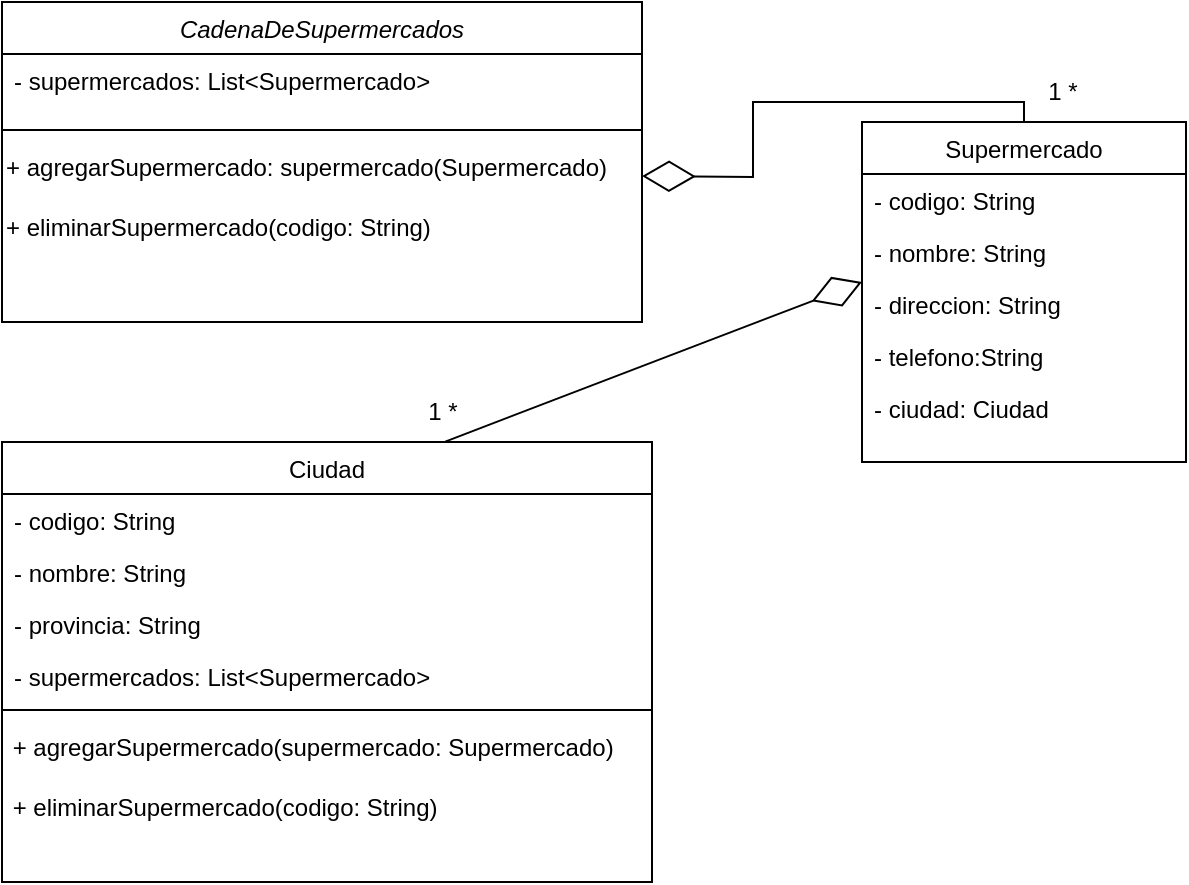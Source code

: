 <mxfile version="24.2.5" type="github">
  <diagram id="C5RBs43oDa-KdzZeNtuy" name="Page-1">
    <mxGraphModel dx="911" dy="548" grid="1" gridSize="10" guides="1" tooltips="1" connect="1" arrows="1" fold="1" page="1" pageScale="1" pageWidth="827" pageHeight="1169" math="0" shadow="0">
      <root>
        <mxCell id="WIyWlLk6GJQsqaUBKTNV-0" />
        <mxCell id="WIyWlLk6GJQsqaUBKTNV-1" parent="WIyWlLk6GJQsqaUBKTNV-0" />
        <mxCell id="zkfFHV4jXpPFQw0GAbJ--0" value="CadenaDeSupermercados" style="swimlane;fontStyle=2;align=center;verticalAlign=top;childLayout=stackLayout;horizontal=1;startSize=26;horizontalStack=0;resizeParent=1;resizeLast=0;collapsible=1;marginBottom=0;rounded=0;shadow=0;strokeWidth=1;" parent="WIyWlLk6GJQsqaUBKTNV-1" vertex="1">
          <mxGeometry x="140" y="50" width="320" height="160" as="geometry">
            <mxRectangle x="230" y="140" width="160" height="26" as="alternateBounds" />
          </mxGeometry>
        </mxCell>
        <mxCell id="zkfFHV4jXpPFQw0GAbJ--1" value="- supermercados: List&lt;Supermercado&gt;" style="text;align=left;verticalAlign=top;spacingLeft=4;spacingRight=4;overflow=hidden;rotatable=0;points=[[0,0.5],[1,0.5]];portConstraint=eastwest;" parent="zkfFHV4jXpPFQw0GAbJ--0" vertex="1">
          <mxGeometry y="26" width="320" height="34" as="geometry" />
        </mxCell>
        <mxCell id="7L2MjSYB4aP6mleVlIrZ-0" value="" style="line;html=1;strokeWidth=1;align=left;verticalAlign=middle;spacingTop=-1;spacingLeft=3;spacingRight=3;rotatable=0;labelPosition=right;points=[];portConstraint=eastwest;" parent="zkfFHV4jXpPFQw0GAbJ--0" vertex="1">
          <mxGeometry y="60" width="320" height="8" as="geometry" />
        </mxCell>
        <mxCell id="7L2MjSYB4aP6mleVlIrZ-1" value="+ agregarSupermercado: supermercado(Supermercado)" style="text;html=1;align=left;verticalAlign=middle;resizable=0;points=[];autosize=1;strokeColor=none;fillColor=none;" parent="zkfFHV4jXpPFQw0GAbJ--0" vertex="1">
          <mxGeometry y="68" width="320" height="30" as="geometry" />
        </mxCell>
        <mxCell id="7L2MjSYB4aP6mleVlIrZ-3" value="+ eliminarSupermercado(codigo: String)" style="text;html=1;align=left;verticalAlign=middle;resizable=0;points=[];autosize=1;strokeColor=none;fillColor=none;" parent="zkfFHV4jXpPFQw0GAbJ--0" vertex="1">
          <mxGeometry y="98" width="320" height="30" as="geometry" />
        </mxCell>
        <mxCell id="zkfFHV4jXpPFQw0GAbJ--6" value="Ciudad" style="swimlane;fontStyle=0;align=center;verticalAlign=top;childLayout=stackLayout;horizontal=1;startSize=26;horizontalStack=0;resizeParent=1;resizeLast=0;collapsible=1;marginBottom=0;rounded=0;shadow=0;strokeWidth=1;" parent="WIyWlLk6GJQsqaUBKTNV-1" vertex="1">
          <mxGeometry x="140" y="270" width="325" height="220" as="geometry">
            <mxRectangle x="130" y="380" width="160" height="26" as="alternateBounds" />
          </mxGeometry>
        </mxCell>
        <mxCell id="zkfFHV4jXpPFQw0GAbJ--7" value="- codigo: String" style="text;align=left;verticalAlign=top;spacingLeft=4;spacingRight=4;overflow=hidden;rotatable=0;points=[[0,0.5],[1,0.5]];portConstraint=eastwest;" parent="zkfFHV4jXpPFQw0GAbJ--6" vertex="1">
          <mxGeometry y="26" width="325" height="26" as="geometry" />
        </mxCell>
        <mxCell id="zkfFHV4jXpPFQw0GAbJ--8" value="- nombre: String" style="text;align=left;verticalAlign=top;spacingLeft=4;spacingRight=4;overflow=hidden;rotatable=0;points=[[0,0.5],[1,0.5]];portConstraint=eastwest;rounded=0;shadow=0;html=0;" parent="zkfFHV4jXpPFQw0GAbJ--6" vertex="1">
          <mxGeometry y="52" width="325" height="26" as="geometry" />
        </mxCell>
        <mxCell id="zkfFHV4jXpPFQw0GAbJ--10" value="- provincia: String" style="text;align=left;verticalAlign=top;spacingLeft=4;spacingRight=4;overflow=hidden;rotatable=0;points=[[0,0.5],[1,0.5]];portConstraint=eastwest;fontStyle=0" parent="zkfFHV4jXpPFQw0GAbJ--6" vertex="1">
          <mxGeometry y="78" width="325" height="26" as="geometry" />
        </mxCell>
        <mxCell id="zkfFHV4jXpPFQw0GAbJ--11" value="- supermercados: List&lt;Supermercado&gt;" style="text;align=left;verticalAlign=top;spacingLeft=4;spacingRight=4;overflow=hidden;rotatable=0;points=[[0,0.5],[1,0.5]];portConstraint=eastwest;" parent="zkfFHV4jXpPFQw0GAbJ--6" vertex="1">
          <mxGeometry y="104" width="325" height="26" as="geometry" />
        </mxCell>
        <mxCell id="zkfFHV4jXpPFQw0GAbJ--9" value="" style="line;html=1;strokeWidth=1;align=left;verticalAlign=middle;spacingTop=-1;spacingLeft=3;spacingRight=3;rotatable=0;labelPosition=right;points=[];portConstraint=eastwest;" parent="zkfFHV4jXpPFQw0GAbJ--6" vertex="1">
          <mxGeometry y="130" width="325" height="8" as="geometry" />
        </mxCell>
        <mxCell id="7L2MjSYB4aP6mleVlIrZ-6" value="&amp;nbsp;+ agregarSupermercado(supermercado: Supermercado)" style="text;html=1;align=left;verticalAlign=middle;resizable=0;points=[];autosize=1;strokeColor=none;fillColor=none;" parent="zkfFHV4jXpPFQw0GAbJ--6" vertex="1">
          <mxGeometry y="138" width="325" height="30" as="geometry" />
        </mxCell>
        <mxCell id="7L2MjSYB4aP6mleVlIrZ-7" value="&amp;nbsp;+ eliminarSupermercado(codigo: String)" style="text;html=1;align=left;verticalAlign=middle;resizable=0;points=[];autosize=1;strokeColor=none;fillColor=none;" parent="zkfFHV4jXpPFQw0GAbJ--6" vertex="1">
          <mxGeometry y="168" width="325" height="30" as="geometry" />
        </mxCell>
        <mxCell id="zkfFHV4jXpPFQw0GAbJ--17" value="Supermercado" style="swimlane;fontStyle=0;align=center;verticalAlign=top;childLayout=stackLayout;horizontal=1;startSize=26;horizontalStack=0;resizeParent=1;resizeLast=0;collapsible=1;marginBottom=0;rounded=0;shadow=0;strokeWidth=1;" parent="WIyWlLk6GJQsqaUBKTNV-1" vertex="1">
          <mxGeometry x="570" y="110" width="162" height="170" as="geometry">
            <mxRectangle x="550" y="140" width="160" height="26" as="alternateBounds" />
          </mxGeometry>
        </mxCell>
        <mxCell id="zkfFHV4jXpPFQw0GAbJ--19" value="- codigo: String" style="text;align=left;verticalAlign=top;spacingLeft=4;spacingRight=4;overflow=hidden;rotatable=0;points=[[0,0.5],[1,0.5]];portConstraint=eastwest;rounded=0;shadow=0;html=0;" parent="zkfFHV4jXpPFQw0GAbJ--17" vertex="1">
          <mxGeometry y="26" width="162" height="26" as="geometry" />
        </mxCell>
        <mxCell id="zkfFHV4jXpPFQw0GAbJ--20" value="- nombre: String" style="text;align=left;verticalAlign=top;spacingLeft=4;spacingRight=4;overflow=hidden;rotatable=0;points=[[0,0.5],[1,0.5]];portConstraint=eastwest;rounded=0;shadow=0;html=0;" parent="zkfFHV4jXpPFQw0GAbJ--17" vertex="1">
          <mxGeometry y="52" width="162" height="26" as="geometry" />
        </mxCell>
        <mxCell id="zkfFHV4jXpPFQw0GAbJ--21" value="- direccion: String" style="text;align=left;verticalAlign=top;spacingLeft=4;spacingRight=4;overflow=hidden;rotatable=0;points=[[0,0.5],[1,0.5]];portConstraint=eastwest;rounded=0;shadow=0;html=0;" parent="zkfFHV4jXpPFQw0GAbJ--17" vertex="1">
          <mxGeometry y="78" width="162" height="26" as="geometry" />
        </mxCell>
        <mxCell id="zkfFHV4jXpPFQw0GAbJ--22" value="- telefono:String" style="text;align=left;verticalAlign=top;spacingLeft=4;spacingRight=4;overflow=hidden;rotatable=0;points=[[0,0.5],[1,0.5]];portConstraint=eastwest;rounded=0;shadow=0;html=0;" parent="zkfFHV4jXpPFQw0GAbJ--17" vertex="1">
          <mxGeometry y="104" width="162" height="26" as="geometry" />
        </mxCell>
        <mxCell id="zkfFHV4jXpPFQw0GAbJ--25" value="- ciudad: Ciudad" style="text;align=left;verticalAlign=top;spacingLeft=4;spacingRight=4;overflow=hidden;rotatable=0;points=[[0,0.5],[1,0.5]];portConstraint=eastwest;" parent="zkfFHV4jXpPFQw0GAbJ--17" vertex="1">
          <mxGeometry y="130" width="162" height="26" as="geometry" />
        </mxCell>
        <mxCell id="iVmKD0W6zDADjug_BxFj-4" value="" style="endArrow=diamondThin;endFill=0;endSize=24;html=1;rounded=0;exitX=0.682;exitY=-0.001;exitDx=0;exitDy=0;exitPerimeter=0;" edge="1" parent="WIyWlLk6GJQsqaUBKTNV-1" source="zkfFHV4jXpPFQw0GAbJ--6">
          <mxGeometry width="160" relative="1" as="geometry">
            <mxPoint x="510" y="330" as="sourcePoint" />
            <mxPoint x="570" y="190" as="targetPoint" />
          </mxGeometry>
        </mxCell>
        <mxCell id="iVmKD0W6zDADjug_BxFj-5" value="1 *" style="text;html=1;align=center;verticalAlign=middle;resizable=0;points=[];autosize=1;strokeColor=none;fillColor=none;" vertex="1" parent="WIyWlLk6GJQsqaUBKTNV-1">
          <mxGeometry x="340" y="240" width="40" height="30" as="geometry" />
        </mxCell>
        <mxCell id="iVmKD0W6zDADjug_BxFj-8" value="" style="endArrow=diamondThin;endFill=0;endSize=24;html=1;rounded=0;exitX=0.5;exitY=0;exitDx=0;exitDy=0;edgeStyle=orthogonalEdgeStyle;" edge="1" parent="WIyWlLk6GJQsqaUBKTNV-1" source="zkfFHV4jXpPFQw0GAbJ--17">
          <mxGeometry width="160" relative="1" as="geometry">
            <mxPoint x="530" y="270" as="sourcePoint" />
            <mxPoint x="460" y="137" as="targetPoint" />
          </mxGeometry>
        </mxCell>
        <mxCell id="iVmKD0W6zDADjug_BxFj-9" value="1 *" style="text;html=1;align=center;verticalAlign=middle;resizable=0;points=[];autosize=1;strokeColor=none;fillColor=none;" vertex="1" parent="WIyWlLk6GJQsqaUBKTNV-1">
          <mxGeometry x="650" y="80" width="40" height="30" as="geometry" />
        </mxCell>
      </root>
    </mxGraphModel>
  </diagram>
</mxfile>
